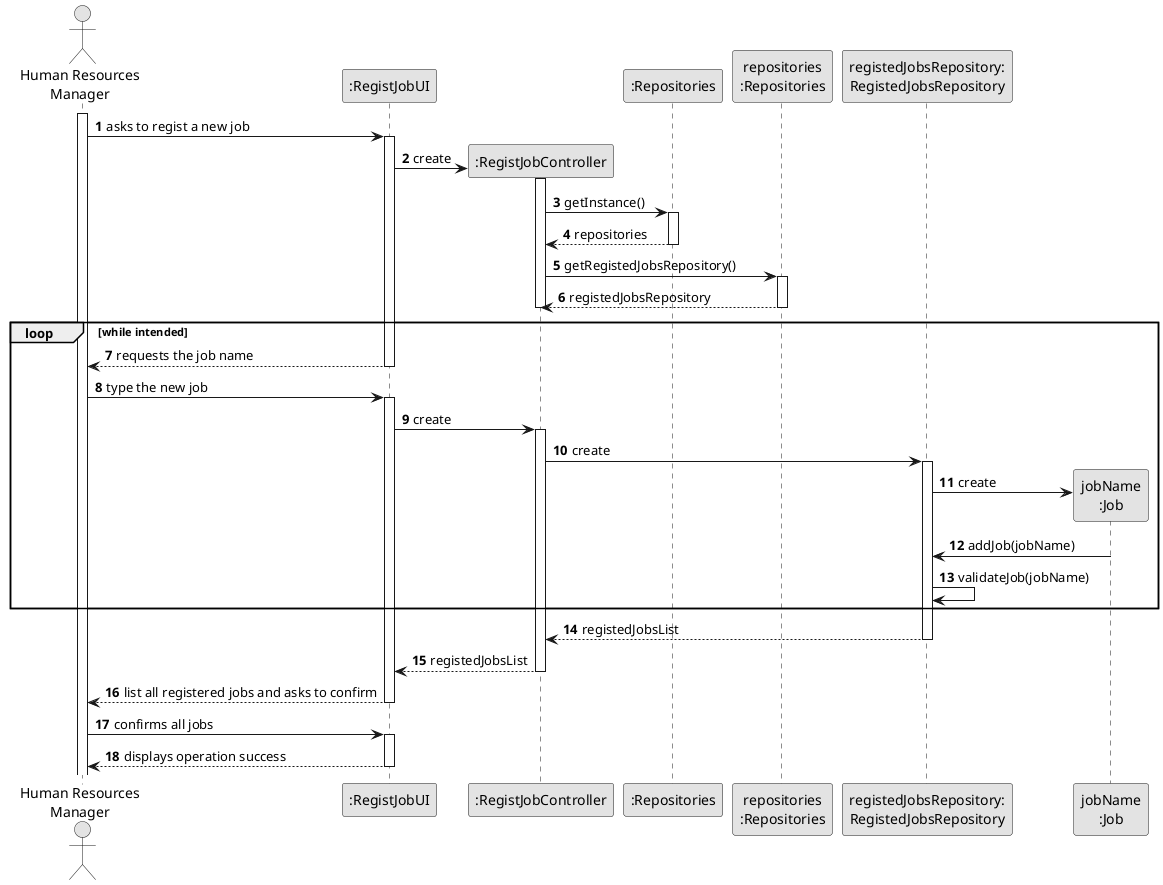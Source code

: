 @startuml
skinparam monochrome true
skinparam packageStyle rectangle
skinparam shadowing false

actor "Human Resources\nManager" as HRM
participant ":RegistJobUI" as UI
participant ":RegistJobController" as CTRL
participant ":Repositories" as RepositorySingleton
participant "repositories\n:Repositories" as PLAT
participant "registedJobsRepository:\nRegistedJobsRepository" as RegistedJobsRepository
participant "jobName\n:Job" as PROFISSAO

autonumber 1

activate HRM

    HRM -> UI : asks to regist a new job
    activate UI

        UI -> CTRL** : create

        activate CTRL

        CTRL -> RepositorySingleton : getInstance()
        activate RepositorySingleton

            RepositorySingleton --> CTRL: repositories
        deactivate RepositorySingleton

        CTRL -> PLAT : getRegistedJobsRepository()
        activate PLAT

            PLAT --> CTRL: registedJobsRepository
        deactivate PLAT

        deactivate CTRL

    loop while intended
            UI --> HRM : requests the job name
        deactivate UI

        HRM -> UI : type the new job
        activate UI
            UI -> CTRL: create
        activate CTRL

            CTRL -> RegistedJobsRepository : create

            activate RegistedJobsRepository

                RegistedJobsRepository -> PROFISSAO**: create
                PROFISSAO -> RegistedJobsRepository: addJob(jobName)

                    RegistedJobsRepository -> RegistedJobsRepository: validateJob(jobName)

    end
                RegistedJobsRepository --> CTRL : registedJobsList
            deactivate RegistedJobsRepository

            CTRL --> UI : registedJobsList
        deactivate CTRL

        UI --> HRM : list all registered jobs and asks to confirm

            deactivate CTRL
        deactivate UI

    HRM -> UI : confirms all jobs
    activate UI

    UI --> HRM : displays operation success
    deactivate UI

@enduml